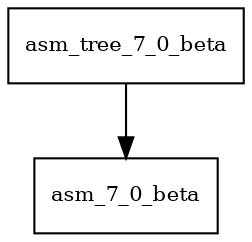 digraph asm_tree_7_0_beta_dependencies {
  node [shape = box, fontsize=10.0];
  asm_tree_7_0_beta -> asm_7_0_beta;
}
